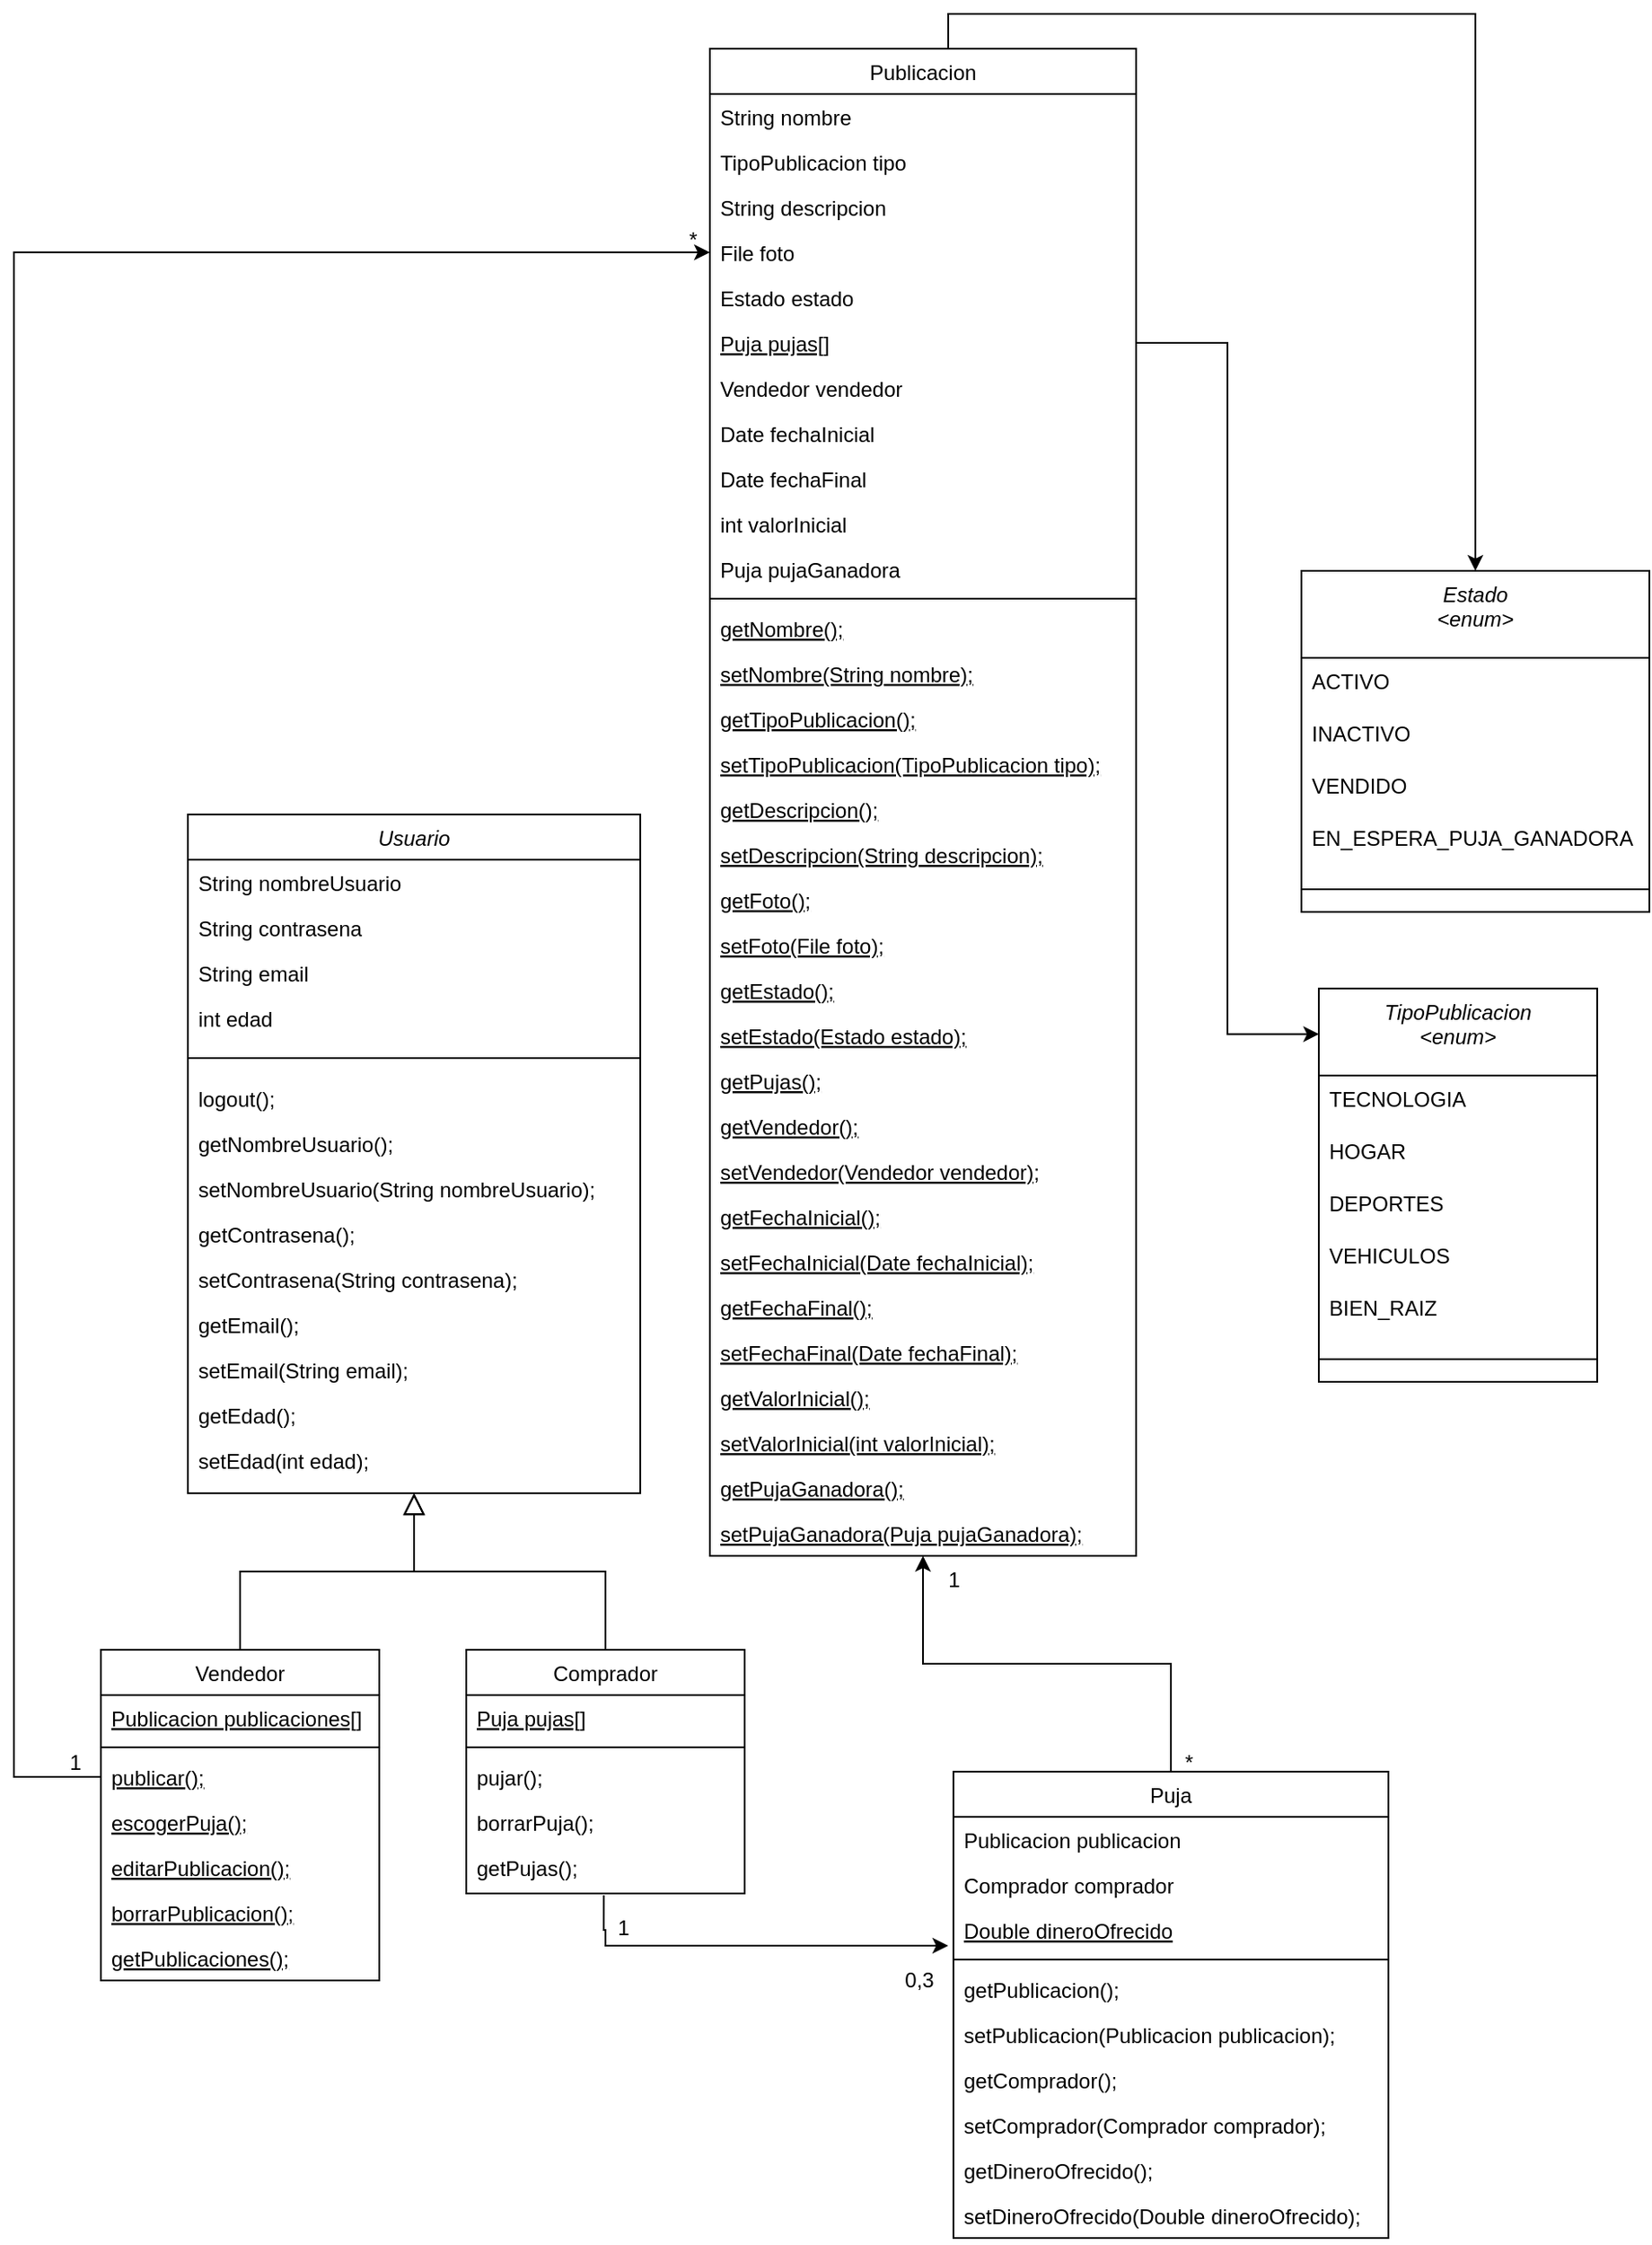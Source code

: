 <mxfile version="20.3.7" type="device"><diagram id="C5RBs43oDa-KdzZeNtuy" name="Page-1"><mxGraphModel dx="1332" dy="1953" grid="1" gridSize="10" guides="1" tooltips="1" connect="1" arrows="1" fold="1" page="1" pageScale="1" pageWidth="827" pageHeight="1169" math="0" shadow="0"><root><mxCell id="WIyWlLk6GJQsqaUBKTNV-0"/><mxCell id="WIyWlLk6GJQsqaUBKTNV-1" parent="WIyWlLk6GJQsqaUBKTNV-0"/><mxCell id="zkfFHV4jXpPFQw0GAbJ--0" value="Usuario" style="swimlane;fontStyle=2;align=center;verticalAlign=top;childLayout=stackLayout;horizontal=1;startSize=26;horizontalStack=0;resizeParent=1;resizeLast=0;collapsible=1;marginBottom=0;rounded=0;shadow=0;strokeWidth=1;" parent="WIyWlLk6GJQsqaUBKTNV-1" vertex="1"><mxGeometry x="170" y="-120" width="260" height="390" as="geometry"><mxRectangle x="230" y="140" width="160" height="26" as="alternateBounds"/></mxGeometry></mxCell><mxCell id="zkfFHV4jXpPFQw0GAbJ--1" value="String nombreUsuario" style="text;align=left;verticalAlign=top;spacingLeft=4;spacingRight=4;overflow=hidden;rotatable=0;points=[[0,0.5],[1,0.5]];portConstraint=eastwest;" parent="zkfFHV4jXpPFQw0GAbJ--0" vertex="1"><mxGeometry y="26" width="260" height="26" as="geometry"/></mxCell><mxCell id="zkfFHV4jXpPFQw0GAbJ--2" value="String contrasena" style="text;align=left;verticalAlign=top;spacingLeft=4;spacingRight=4;overflow=hidden;rotatable=0;points=[[0,0.5],[1,0.5]];portConstraint=eastwest;rounded=0;shadow=0;html=0;" parent="zkfFHV4jXpPFQw0GAbJ--0" vertex="1"><mxGeometry y="52" width="260" height="26" as="geometry"/></mxCell><mxCell id="zkfFHV4jXpPFQw0GAbJ--3" value="String email" style="text;align=left;verticalAlign=top;spacingLeft=4;spacingRight=4;overflow=hidden;rotatable=0;points=[[0,0.5],[1,0.5]];portConstraint=eastwest;rounded=0;shadow=0;html=0;" parent="zkfFHV4jXpPFQw0GAbJ--0" vertex="1"><mxGeometry y="78" width="260" height="26" as="geometry"/></mxCell><mxCell id="cQ-8jrIJ-CbPWfXARdb_-0" value="int edad" style="text;align=left;verticalAlign=top;spacingLeft=4;spacingRight=4;overflow=hidden;rotatable=0;points=[[0,0.5],[1,0.5]];portConstraint=eastwest;rounded=0;shadow=0;html=0;" parent="zkfFHV4jXpPFQw0GAbJ--0" vertex="1"><mxGeometry y="104" width="260" height="26" as="geometry"/></mxCell><mxCell id="zkfFHV4jXpPFQw0GAbJ--4" value="" style="line;html=1;strokeWidth=1;align=left;verticalAlign=middle;spacingTop=-1;spacingLeft=3;spacingRight=3;rotatable=0;labelPosition=right;points=[];portConstraint=eastwest;" parent="zkfFHV4jXpPFQw0GAbJ--0" vertex="1"><mxGeometry y="130" width="260" height="20" as="geometry"/></mxCell><mxCell id="cQ-8jrIJ-CbPWfXARdb_-45" value="logout();" style="text;align=left;verticalAlign=top;spacingLeft=4;spacingRight=4;overflow=hidden;rotatable=0;points=[[0,0.5],[1,0.5]];portConstraint=eastwest;rounded=0;shadow=0;html=0;" parent="zkfFHV4jXpPFQw0GAbJ--0" vertex="1"><mxGeometry y="150" width="260" height="26" as="geometry"/></mxCell><mxCell id="YpTbELvkRCFpcVtJSgEk-0" value="getNombreUsuario();" style="text;align=left;verticalAlign=top;spacingLeft=4;spacingRight=4;overflow=hidden;rotatable=0;points=[[0,0.5],[1,0.5]];portConstraint=eastwest;rounded=0;shadow=0;html=0;" parent="zkfFHV4jXpPFQw0GAbJ--0" vertex="1"><mxGeometry y="176" width="260" height="26" as="geometry"/></mxCell><mxCell id="YpTbELvkRCFpcVtJSgEk-1" value="setNombreUsuario(String nombreUsuario);" style="text;align=left;verticalAlign=top;spacingLeft=4;spacingRight=4;overflow=hidden;rotatable=0;points=[[0,0.5],[1,0.5]];portConstraint=eastwest;rounded=0;shadow=0;html=0;" parent="zkfFHV4jXpPFQw0GAbJ--0" vertex="1"><mxGeometry y="202" width="260" height="26" as="geometry"/></mxCell><mxCell id="YpTbELvkRCFpcVtJSgEk-2" value="getContrasena();" style="text;align=left;verticalAlign=top;spacingLeft=4;spacingRight=4;overflow=hidden;rotatable=0;points=[[0,0.5],[1,0.5]];portConstraint=eastwest;rounded=0;shadow=0;html=0;" parent="zkfFHV4jXpPFQw0GAbJ--0" vertex="1"><mxGeometry y="228" width="260" height="26" as="geometry"/></mxCell><mxCell id="YpTbELvkRCFpcVtJSgEk-3" value="setContrasena(String contrasena);" style="text;align=left;verticalAlign=top;spacingLeft=4;spacingRight=4;overflow=hidden;rotatable=0;points=[[0,0.5],[1,0.5]];portConstraint=eastwest;rounded=0;shadow=0;html=0;" parent="zkfFHV4jXpPFQw0GAbJ--0" vertex="1"><mxGeometry y="254" width="260" height="26" as="geometry"/></mxCell><mxCell id="YpTbELvkRCFpcVtJSgEk-4" value="getEmail();" style="text;align=left;verticalAlign=top;spacingLeft=4;spacingRight=4;overflow=hidden;rotatable=0;points=[[0,0.5],[1,0.5]];portConstraint=eastwest;rounded=0;shadow=0;html=0;" parent="zkfFHV4jXpPFQw0GAbJ--0" vertex="1"><mxGeometry y="280" width="260" height="26" as="geometry"/></mxCell><mxCell id="YpTbELvkRCFpcVtJSgEk-5" value="setEmail(String email);" style="text;align=left;verticalAlign=top;spacingLeft=4;spacingRight=4;overflow=hidden;rotatable=0;points=[[0,0.5],[1,0.5]];portConstraint=eastwest;rounded=0;shadow=0;html=0;" parent="zkfFHV4jXpPFQw0GAbJ--0" vertex="1"><mxGeometry y="306" width="260" height="26" as="geometry"/></mxCell><mxCell id="YpTbELvkRCFpcVtJSgEk-6" value="getEdad();" style="text;align=left;verticalAlign=top;spacingLeft=4;spacingRight=4;overflow=hidden;rotatable=0;points=[[0,0.5],[1,0.5]];portConstraint=eastwest;rounded=0;shadow=0;html=0;" parent="zkfFHV4jXpPFQw0GAbJ--0" vertex="1"><mxGeometry y="332" width="260" height="26" as="geometry"/></mxCell><mxCell id="YpTbELvkRCFpcVtJSgEk-7" value="setEdad(int edad);" style="text;align=left;verticalAlign=top;spacingLeft=4;spacingRight=4;overflow=hidden;rotatable=0;points=[[0,0.5],[1,0.5]];portConstraint=eastwest;rounded=0;shadow=0;html=0;" parent="zkfFHV4jXpPFQw0GAbJ--0" vertex="1"><mxGeometry y="358" width="260" height="26" as="geometry"/></mxCell><mxCell id="zkfFHV4jXpPFQw0GAbJ--6" value="Vendedor" style="swimlane;fontStyle=0;align=center;verticalAlign=top;childLayout=stackLayout;horizontal=1;startSize=26;horizontalStack=0;resizeParent=1;resizeLast=0;collapsible=1;marginBottom=0;rounded=0;shadow=0;strokeWidth=1;" parent="WIyWlLk6GJQsqaUBKTNV-1" vertex="1"><mxGeometry x="120" y="360" width="160" height="190" as="geometry"><mxRectangle x="130" y="380" width="160" height="26" as="alternateBounds"/></mxGeometry></mxCell><mxCell id="zkfFHV4jXpPFQw0GAbJ--10" value="Publicacion publicaciones[]" style="text;align=left;verticalAlign=top;spacingLeft=4;spacingRight=4;overflow=hidden;rotatable=0;points=[[0,0.5],[1,0.5]];portConstraint=eastwest;fontStyle=4" parent="zkfFHV4jXpPFQw0GAbJ--6" vertex="1"><mxGeometry y="26" width="160" height="26" as="geometry"/></mxCell><mxCell id="zkfFHV4jXpPFQw0GAbJ--9" value="" style="line;html=1;strokeWidth=1;align=left;verticalAlign=middle;spacingTop=-1;spacingLeft=3;spacingRight=3;rotatable=0;labelPosition=right;points=[];portConstraint=eastwest;" parent="zkfFHV4jXpPFQw0GAbJ--6" vertex="1"><mxGeometry y="52" width="160" height="8" as="geometry"/></mxCell><mxCell id="cQ-8jrIJ-CbPWfXARdb_-30" value="publicar();" style="text;align=left;verticalAlign=top;spacingLeft=4;spacingRight=4;overflow=hidden;rotatable=0;points=[[0,0.5],[1,0.5]];portConstraint=eastwest;fontStyle=4" parent="zkfFHV4jXpPFQw0GAbJ--6" vertex="1"><mxGeometry y="60" width="160" height="26" as="geometry"/></mxCell><mxCell id="cQ-8jrIJ-CbPWfXARdb_-42" value="escogerPuja();" style="text;align=left;verticalAlign=top;spacingLeft=4;spacingRight=4;overflow=hidden;rotatable=0;points=[[0,0.5],[1,0.5]];portConstraint=eastwest;fontStyle=4" parent="zkfFHV4jXpPFQw0GAbJ--6" vertex="1"><mxGeometry y="86" width="160" height="26" as="geometry"/></mxCell><mxCell id="cQ-8jrIJ-CbPWfXARdb_-43" value="editarPublicacion();" style="text;align=left;verticalAlign=top;spacingLeft=4;spacingRight=4;overflow=hidden;rotatable=0;points=[[0,0.5],[1,0.5]];portConstraint=eastwest;fontStyle=4" parent="zkfFHV4jXpPFQw0GAbJ--6" vertex="1"><mxGeometry y="112" width="160" height="26" as="geometry"/></mxCell><mxCell id="cQ-8jrIJ-CbPWfXARdb_-44" value="borrarPublicacion();" style="text;align=left;verticalAlign=top;spacingLeft=4;spacingRight=4;overflow=hidden;rotatable=0;points=[[0,0.5],[1,0.5]];portConstraint=eastwest;fontStyle=4" parent="zkfFHV4jXpPFQw0GAbJ--6" vertex="1"><mxGeometry y="138" width="160" height="26" as="geometry"/></mxCell><mxCell id="YpTbELvkRCFpcVtJSgEk-9" value="getPublicaciones();" style="text;align=left;verticalAlign=top;spacingLeft=4;spacingRight=4;overflow=hidden;rotatable=0;points=[[0,0.5],[1,0.5]];portConstraint=eastwest;fontStyle=4" parent="zkfFHV4jXpPFQw0GAbJ--6" vertex="1"><mxGeometry y="164" width="160" height="26" as="geometry"/></mxCell><mxCell id="zkfFHV4jXpPFQw0GAbJ--12" value="" style="endArrow=block;endSize=10;endFill=0;shadow=0;strokeWidth=1;rounded=0;edgeStyle=elbowEdgeStyle;elbow=vertical;" parent="WIyWlLk6GJQsqaUBKTNV-1" source="zkfFHV4jXpPFQw0GAbJ--6" target="zkfFHV4jXpPFQw0GAbJ--0" edge="1"><mxGeometry width="160" relative="1" as="geometry"><mxPoint x="200" y="203" as="sourcePoint"/><mxPoint x="200" y="203" as="targetPoint"/></mxGeometry></mxCell><mxCell id="zkfFHV4jXpPFQw0GAbJ--13" value="Comprador" style="swimlane;fontStyle=0;align=center;verticalAlign=top;childLayout=stackLayout;horizontal=1;startSize=26;horizontalStack=0;resizeParent=1;resizeLast=0;collapsible=1;marginBottom=0;rounded=0;shadow=0;strokeWidth=1;" parent="WIyWlLk6GJQsqaUBKTNV-1" vertex="1"><mxGeometry x="330" y="360" width="160" height="140" as="geometry"><mxRectangle x="340" y="380" width="170" height="26" as="alternateBounds"/></mxGeometry></mxCell><mxCell id="cQ-8jrIJ-CbPWfXARdb_-15" value="Puja pujas[]" style="text;align=left;verticalAlign=top;spacingLeft=4;spacingRight=4;overflow=hidden;rotatable=0;points=[[0,0.5],[1,0.5]];portConstraint=eastwest;fontStyle=4" parent="zkfFHV4jXpPFQw0GAbJ--13" vertex="1"><mxGeometry y="26" width="160" height="26" as="geometry"/></mxCell><mxCell id="zkfFHV4jXpPFQw0GAbJ--15" value="" style="line;html=1;strokeWidth=1;align=left;verticalAlign=middle;spacingTop=-1;spacingLeft=3;spacingRight=3;rotatable=0;labelPosition=right;points=[];portConstraint=eastwest;" parent="zkfFHV4jXpPFQw0GAbJ--13" vertex="1"><mxGeometry y="52" width="160" height="8" as="geometry"/></mxCell><mxCell id="cQ-8jrIJ-CbPWfXARdb_-1" value="pujar();" style="text;align=left;verticalAlign=top;spacingLeft=4;spacingRight=4;overflow=hidden;rotatable=0;points=[[0,0.5],[1,0.5]];portConstraint=eastwest;" parent="zkfFHV4jXpPFQw0GAbJ--13" vertex="1"><mxGeometry y="60" width="160" height="26" as="geometry"/></mxCell><mxCell id="cQ-8jrIJ-CbPWfXARdb_-46" value="borrarPuja();" style="text;align=left;verticalAlign=top;spacingLeft=4;spacingRight=4;overflow=hidden;rotatable=0;points=[[0,0.5],[1,0.5]];portConstraint=eastwest;" parent="zkfFHV4jXpPFQw0GAbJ--13" vertex="1"><mxGeometry y="86" width="160" height="26" as="geometry"/></mxCell><mxCell id="YpTbELvkRCFpcVtJSgEk-10" value="getPujas();" style="text;align=left;verticalAlign=top;spacingLeft=4;spacingRight=4;overflow=hidden;rotatable=0;points=[[0,0.5],[1,0.5]];portConstraint=eastwest;" parent="zkfFHV4jXpPFQw0GAbJ--13" vertex="1"><mxGeometry y="112" width="160" height="26" as="geometry"/></mxCell><mxCell id="zkfFHV4jXpPFQw0GAbJ--16" value="" style="endArrow=block;endSize=10;endFill=0;shadow=0;strokeWidth=1;rounded=0;edgeStyle=elbowEdgeStyle;elbow=vertical;" parent="WIyWlLk6GJQsqaUBKTNV-1" source="zkfFHV4jXpPFQw0GAbJ--13" target="zkfFHV4jXpPFQw0GAbJ--0" edge="1"><mxGeometry width="160" relative="1" as="geometry"><mxPoint x="210" y="373" as="sourcePoint"/><mxPoint x="310" y="271" as="targetPoint"/></mxGeometry></mxCell><mxCell id="YpTbELvkRCFpcVtJSgEk-37" style="edgeStyle=orthogonalEdgeStyle;rounded=0;orthogonalLoop=1;jettySize=auto;html=1;exitX=0.5;exitY=0;exitDx=0;exitDy=0;entryX=0.5;entryY=0;entryDx=0;entryDy=0;" parent="WIyWlLk6GJQsqaUBKTNV-1" source="zkfFHV4jXpPFQw0GAbJ--17" target="YpTbELvkRCFpcVtJSgEk-18" edge="1"><mxGeometry relative="1" as="geometry"><Array as="points"><mxPoint x="607" y="-580"/><mxPoint x="910" y="-580"/></Array></mxGeometry></mxCell><mxCell id="zkfFHV4jXpPFQw0GAbJ--17" value="Publicacion" style="swimlane;fontStyle=0;align=center;verticalAlign=top;childLayout=stackLayout;horizontal=1;startSize=26;horizontalStack=0;resizeParent=1;resizeLast=0;collapsible=1;marginBottom=0;rounded=0;shadow=0;strokeWidth=1;" parent="WIyWlLk6GJQsqaUBKTNV-1" vertex="1"><mxGeometry x="470" y="-560" width="245" height="866" as="geometry"><mxRectangle x="550" y="140" width="160" height="26" as="alternateBounds"/></mxGeometry></mxCell><mxCell id="cQ-8jrIJ-CbPWfXARdb_-4" value="String nombre" style="text;align=left;verticalAlign=top;spacingLeft=4;spacingRight=4;overflow=hidden;rotatable=0;points=[[0,0.5],[1,0.5]];portConstraint=eastwest;" parent="zkfFHV4jXpPFQw0GAbJ--17" vertex="1"><mxGeometry y="26" width="245" height="26" as="geometry"/></mxCell><mxCell id="cQ-8jrIJ-CbPWfXARdb_-41" value="TipoPublicacion tipo" style="text;align=left;verticalAlign=top;spacingLeft=4;spacingRight=4;overflow=hidden;rotatable=0;points=[[0,0.5],[1,0.5]];portConstraint=eastwest;" parent="zkfFHV4jXpPFQw0GAbJ--17" vertex="1"><mxGeometry y="52" width="245" height="26" as="geometry"/></mxCell><mxCell id="cQ-8jrIJ-CbPWfXARdb_-5" value="String descripcion" style="text;align=left;verticalAlign=top;spacingLeft=4;spacingRight=4;overflow=hidden;rotatable=0;points=[[0,0.5],[1,0.5]];portConstraint=eastwest;rounded=0;shadow=0;html=0;" parent="zkfFHV4jXpPFQw0GAbJ--17" vertex="1"><mxGeometry y="78" width="245" height="26" as="geometry"/></mxCell><mxCell id="cQ-8jrIJ-CbPWfXARdb_-6" value="File foto" style="text;align=left;verticalAlign=top;spacingLeft=4;spacingRight=4;overflow=hidden;rotatable=0;points=[[0,0.5],[1,0.5]];portConstraint=eastwest;rounded=0;shadow=0;html=0;" parent="zkfFHV4jXpPFQw0GAbJ--17" vertex="1"><mxGeometry y="104" width="245" height="26" as="geometry"/></mxCell><mxCell id="zkfFHV4jXpPFQw0GAbJ--20" value="Estado estado" style="text;align=left;verticalAlign=top;spacingLeft=4;spacingRight=4;overflow=hidden;rotatable=0;points=[[0,0.5],[1,0.5]];portConstraint=eastwest;rounded=0;shadow=0;html=0;" parent="zkfFHV4jXpPFQw0GAbJ--17" vertex="1"><mxGeometry y="130" width="245" height="26" as="geometry"/></mxCell><mxCell id="cQ-8jrIJ-CbPWfXARdb_-16" value="Puja pujas[]" style="text;align=left;verticalAlign=top;spacingLeft=4;spacingRight=4;overflow=hidden;rotatable=0;points=[[0,0.5],[1,0.5]];portConstraint=eastwest;fontStyle=4" parent="zkfFHV4jXpPFQw0GAbJ--17" vertex="1"><mxGeometry y="156" width="245" height="26" as="geometry"/></mxCell><mxCell id="cQ-8jrIJ-CbPWfXARdb_-7" value="Vendedor vendedor" style="text;align=left;verticalAlign=top;spacingLeft=4;spacingRight=4;overflow=hidden;rotatable=0;points=[[0,0.5],[1,0.5]];portConstraint=eastwest;rounded=0;shadow=0;html=0;" parent="zkfFHV4jXpPFQw0GAbJ--17" vertex="1"><mxGeometry y="182" width="245" height="26" as="geometry"/></mxCell><mxCell id="cQ-8jrIJ-CbPWfXARdb_-8" value="Date fechaInicial" style="text;align=left;verticalAlign=top;spacingLeft=4;spacingRight=4;overflow=hidden;rotatable=0;points=[[0,0.5],[1,0.5]];portConstraint=eastwest;rounded=0;shadow=0;html=0;" parent="zkfFHV4jXpPFQw0GAbJ--17" vertex="1"><mxGeometry y="208" width="245" height="26" as="geometry"/></mxCell><mxCell id="cQ-8jrIJ-CbPWfXARdb_-12" value="Date fechaFinal" style="text;align=left;verticalAlign=top;spacingLeft=4;spacingRight=4;overflow=hidden;rotatable=0;points=[[0,0.5],[1,0.5]];portConstraint=eastwest;rounded=0;shadow=0;html=0;" parent="zkfFHV4jXpPFQw0GAbJ--17" vertex="1"><mxGeometry y="234" width="245" height="26" as="geometry"/></mxCell><mxCell id="cQ-8jrIJ-CbPWfXARdb_-13" value="int valorInicial" style="text;align=left;verticalAlign=top;spacingLeft=4;spacingRight=4;overflow=hidden;rotatable=0;points=[[0,0.5],[1,0.5]];portConstraint=eastwest;rounded=0;shadow=0;html=0;" parent="zkfFHV4jXpPFQw0GAbJ--17" vertex="1"><mxGeometry y="260" width="245" height="26" as="geometry"/></mxCell><mxCell id="YpTbELvkRCFpcVtJSgEk-60" value="Puja pujaGanadora" style="text;align=left;verticalAlign=top;spacingLeft=4;spacingRight=4;overflow=hidden;rotatable=0;points=[[0,0.5],[1,0.5]];portConstraint=eastwest;rounded=0;shadow=0;html=0;" parent="zkfFHV4jXpPFQw0GAbJ--17" vertex="1"><mxGeometry y="286" width="245" height="26" as="geometry"/></mxCell><mxCell id="zkfFHV4jXpPFQw0GAbJ--23" value="" style="line;html=1;strokeWidth=1;align=left;verticalAlign=middle;spacingTop=-1;spacingLeft=3;spacingRight=3;rotatable=0;labelPosition=right;points=[];portConstraint=eastwest;" parent="zkfFHV4jXpPFQw0GAbJ--17" vertex="1"><mxGeometry y="312" width="245" height="8" as="geometry"/></mxCell><mxCell id="YpTbELvkRCFpcVtJSgEk-40" value="getNombre();" style="text;align=left;verticalAlign=top;spacingLeft=4;spacingRight=4;overflow=hidden;rotatable=0;points=[[0,0.5],[1,0.5]];portConstraint=eastwest;fontStyle=4" parent="zkfFHV4jXpPFQw0GAbJ--17" vertex="1"><mxGeometry y="320" width="245" height="26" as="geometry"/></mxCell><mxCell id="YpTbELvkRCFpcVtJSgEk-39" value="setNombre(String nombre);" style="text;align=left;verticalAlign=top;spacingLeft=4;spacingRight=4;overflow=hidden;rotatable=0;points=[[0,0.5],[1,0.5]];portConstraint=eastwest;fontStyle=4" parent="zkfFHV4jXpPFQw0GAbJ--17" vertex="1"><mxGeometry y="346" width="245" height="26" as="geometry"/></mxCell><mxCell id="YpTbELvkRCFpcVtJSgEk-41" value="getTipoPublicacion();" style="text;align=left;verticalAlign=top;spacingLeft=4;spacingRight=4;overflow=hidden;rotatable=0;points=[[0,0.5],[1,0.5]];portConstraint=eastwest;fontStyle=4" parent="zkfFHV4jXpPFQw0GAbJ--17" vertex="1"><mxGeometry y="372" width="245" height="26" as="geometry"/></mxCell><mxCell id="YpTbELvkRCFpcVtJSgEk-42" value="setTipoPublicacion(TipoPublicacion tipo);" style="text;align=left;verticalAlign=top;spacingLeft=4;spacingRight=4;overflow=hidden;rotatable=0;points=[[0,0.5],[1,0.5]];portConstraint=eastwest;fontStyle=4" parent="zkfFHV4jXpPFQw0GAbJ--17" vertex="1"><mxGeometry y="398" width="245" height="26" as="geometry"/></mxCell><mxCell id="YpTbELvkRCFpcVtJSgEk-43" value="getDescripcion();" style="text;align=left;verticalAlign=top;spacingLeft=4;spacingRight=4;overflow=hidden;rotatable=0;points=[[0,0.5],[1,0.5]];portConstraint=eastwest;fontStyle=4" parent="zkfFHV4jXpPFQw0GAbJ--17" vertex="1"><mxGeometry y="424" width="245" height="26" as="geometry"/></mxCell><mxCell id="YpTbELvkRCFpcVtJSgEk-44" value="setDescripcion(String descripcion);" style="text;align=left;verticalAlign=top;spacingLeft=4;spacingRight=4;overflow=hidden;rotatable=0;points=[[0,0.5],[1,0.5]];portConstraint=eastwest;fontStyle=4" parent="zkfFHV4jXpPFQw0GAbJ--17" vertex="1"><mxGeometry y="450" width="245" height="26" as="geometry"/></mxCell><mxCell id="YpTbELvkRCFpcVtJSgEk-45" value="getFoto();" style="text;align=left;verticalAlign=top;spacingLeft=4;spacingRight=4;overflow=hidden;rotatable=0;points=[[0,0.5],[1,0.5]];portConstraint=eastwest;fontStyle=4" parent="zkfFHV4jXpPFQw0GAbJ--17" vertex="1"><mxGeometry y="476" width="245" height="26" as="geometry"/></mxCell><mxCell id="YpTbELvkRCFpcVtJSgEk-47" value="setFoto(File foto);" style="text;align=left;verticalAlign=top;spacingLeft=4;spacingRight=4;overflow=hidden;rotatable=0;points=[[0,0.5],[1,0.5]];portConstraint=eastwest;fontStyle=4" parent="zkfFHV4jXpPFQw0GAbJ--17" vertex="1"><mxGeometry y="502" width="245" height="26" as="geometry"/></mxCell><mxCell id="YpTbELvkRCFpcVtJSgEk-48" value="getEstado();" style="text;align=left;verticalAlign=top;spacingLeft=4;spacingRight=4;overflow=hidden;rotatable=0;points=[[0,0.5],[1,0.5]];portConstraint=eastwest;fontStyle=4" parent="zkfFHV4jXpPFQw0GAbJ--17" vertex="1"><mxGeometry y="528" width="245" height="26" as="geometry"/></mxCell><mxCell id="YpTbELvkRCFpcVtJSgEk-49" value="setEstado(Estado estado);" style="text;align=left;verticalAlign=top;spacingLeft=4;spacingRight=4;overflow=hidden;rotatable=0;points=[[0,0.5],[1,0.5]];portConstraint=eastwest;fontStyle=4" parent="zkfFHV4jXpPFQw0GAbJ--17" vertex="1"><mxGeometry y="554" width="245" height="26" as="geometry"/></mxCell><mxCell id="YpTbELvkRCFpcVtJSgEk-50" value="getPujas();" style="text;align=left;verticalAlign=top;spacingLeft=4;spacingRight=4;overflow=hidden;rotatable=0;points=[[0,0.5],[1,0.5]];portConstraint=eastwest;fontStyle=4" parent="zkfFHV4jXpPFQw0GAbJ--17" vertex="1"><mxGeometry y="580" width="245" height="26" as="geometry"/></mxCell><mxCell id="YpTbELvkRCFpcVtJSgEk-52" value="getVendedor();" style="text;align=left;verticalAlign=top;spacingLeft=4;spacingRight=4;overflow=hidden;rotatable=0;points=[[0,0.5],[1,0.5]];portConstraint=eastwest;fontStyle=4" parent="zkfFHV4jXpPFQw0GAbJ--17" vertex="1"><mxGeometry y="606" width="245" height="26" as="geometry"/></mxCell><mxCell id="YpTbELvkRCFpcVtJSgEk-53" value="setVendedor(Vendedor vendedor);" style="text;align=left;verticalAlign=top;spacingLeft=4;spacingRight=4;overflow=hidden;rotatable=0;points=[[0,0.5],[1,0.5]];portConstraint=eastwest;fontStyle=4" parent="zkfFHV4jXpPFQw0GAbJ--17" vertex="1"><mxGeometry y="632" width="245" height="26" as="geometry"/></mxCell><mxCell id="YpTbELvkRCFpcVtJSgEk-54" value="getFechaInicial();" style="text;align=left;verticalAlign=top;spacingLeft=4;spacingRight=4;overflow=hidden;rotatable=0;points=[[0,0.5],[1,0.5]];portConstraint=eastwest;fontStyle=4" parent="zkfFHV4jXpPFQw0GAbJ--17" vertex="1"><mxGeometry y="658" width="245" height="26" as="geometry"/></mxCell><mxCell id="YpTbELvkRCFpcVtJSgEk-55" value="setFechaInicial(Date fechaInicial);" style="text;align=left;verticalAlign=top;spacingLeft=4;spacingRight=4;overflow=hidden;rotatable=0;points=[[0,0.5],[1,0.5]];portConstraint=eastwest;fontStyle=4" parent="zkfFHV4jXpPFQw0GAbJ--17" vertex="1"><mxGeometry y="684" width="245" height="26" as="geometry"/></mxCell><mxCell id="YpTbELvkRCFpcVtJSgEk-56" value="getFechaFinal();" style="text;align=left;verticalAlign=top;spacingLeft=4;spacingRight=4;overflow=hidden;rotatable=0;points=[[0,0.5],[1,0.5]];portConstraint=eastwest;fontStyle=4" parent="zkfFHV4jXpPFQw0GAbJ--17" vertex="1"><mxGeometry y="710" width="245" height="26" as="geometry"/></mxCell><mxCell id="YpTbELvkRCFpcVtJSgEk-57" value="setFechaFinal(Date fechaFinal);" style="text;align=left;verticalAlign=top;spacingLeft=4;spacingRight=4;overflow=hidden;rotatable=0;points=[[0,0.5],[1,0.5]];portConstraint=eastwest;fontStyle=4" parent="zkfFHV4jXpPFQw0GAbJ--17" vertex="1"><mxGeometry y="736" width="245" height="26" as="geometry"/></mxCell><mxCell id="YpTbELvkRCFpcVtJSgEk-58" value="getValorInicial();" style="text;align=left;verticalAlign=top;spacingLeft=4;spacingRight=4;overflow=hidden;rotatable=0;points=[[0,0.5],[1,0.5]];portConstraint=eastwest;fontStyle=4" parent="zkfFHV4jXpPFQw0GAbJ--17" vertex="1"><mxGeometry y="762" width="245" height="26" as="geometry"/></mxCell><mxCell id="YpTbELvkRCFpcVtJSgEk-59" value="setValorInicial(int valorInicial);" style="text;align=left;verticalAlign=top;spacingLeft=4;spacingRight=4;overflow=hidden;rotatable=0;points=[[0,0.5],[1,0.5]];portConstraint=eastwest;fontStyle=4" parent="zkfFHV4jXpPFQw0GAbJ--17" vertex="1"><mxGeometry y="788" width="245" height="26" as="geometry"/></mxCell><mxCell id="YpTbELvkRCFpcVtJSgEk-61" value="getPujaGanadora();" style="text;align=left;verticalAlign=top;spacingLeft=4;spacingRight=4;overflow=hidden;rotatable=0;points=[[0,0.5],[1,0.5]];portConstraint=eastwest;fontStyle=4" parent="zkfFHV4jXpPFQw0GAbJ--17" vertex="1"><mxGeometry y="814" width="245" height="26" as="geometry"/></mxCell><mxCell id="YpTbELvkRCFpcVtJSgEk-62" value="setPujaGanadora(Puja pujaGanadora);" style="text;align=left;verticalAlign=top;spacingLeft=4;spacingRight=4;overflow=hidden;rotatable=0;points=[[0,0.5],[1,0.5]];portConstraint=eastwest;fontStyle=4" parent="zkfFHV4jXpPFQw0GAbJ--17" vertex="1"><mxGeometry y="840" width="245" height="26" as="geometry"/></mxCell><mxCell id="YpTbELvkRCFpcVtJSgEk-17" style="edgeStyle=orthogonalEdgeStyle;rounded=0;orthogonalLoop=1;jettySize=auto;html=1;entryX=0.5;entryY=1;entryDx=0;entryDy=0;" parent="WIyWlLk6GJQsqaUBKTNV-1" source="cQ-8jrIJ-CbPWfXARdb_-17" target="zkfFHV4jXpPFQw0GAbJ--17" edge="1"><mxGeometry relative="1" as="geometry"/></mxCell><mxCell id="cQ-8jrIJ-CbPWfXARdb_-17" value="Puja" style="swimlane;fontStyle=0;align=center;verticalAlign=top;childLayout=stackLayout;horizontal=1;startSize=26;horizontalStack=0;resizeParent=1;resizeLast=0;collapsible=1;marginBottom=0;rounded=0;shadow=0;strokeWidth=1;" parent="WIyWlLk6GJQsqaUBKTNV-1" vertex="1"><mxGeometry x="610" y="430" width="250" height="268" as="geometry"><mxRectangle x="550" y="140" width="160" height="26" as="alternateBounds"/></mxGeometry></mxCell><mxCell id="cQ-8jrIJ-CbPWfXARdb_-18" value="Publicacion publicacion" style="text;align=left;verticalAlign=top;spacingLeft=4;spacingRight=4;overflow=hidden;rotatable=0;points=[[0,0.5],[1,0.5]];portConstraint=eastwest;" parent="cQ-8jrIJ-CbPWfXARdb_-17" vertex="1"><mxGeometry y="26" width="250" height="26" as="geometry"/></mxCell><mxCell id="YpTbELvkRCFpcVtJSgEk-36" value="Comprador comprador" style="text;align=left;verticalAlign=top;spacingLeft=4;spacingRight=4;overflow=hidden;rotatable=0;points=[[0,0.5],[1,0.5]];portConstraint=eastwest;" parent="cQ-8jrIJ-CbPWfXARdb_-17" vertex="1"><mxGeometry y="52" width="250" height="26" as="geometry"/></mxCell><mxCell id="cQ-8jrIJ-CbPWfXARdb_-20" value="Double dineroOfrecido" style="text;align=left;verticalAlign=top;spacingLeft=4;spacingRight=4;overflow=hidden;rotatable=0;points=[[0,0.5],[1,0.5]];portConstraint=eastwest;fontStyle=4" parent="cQ-8jrIJ-CbPWfXARdb_-17" vertex="1"><mxGeometry y="78" width="250" height="26" as="geometry"/></mxCell><mxCell id="cQ-8jrIJ-CbPWfXARdb_-23" value="" style="line;html=1;strokeWidth=1;align=left;verticalAlign=middle;spacingTop=-1;spacingLeft=3;spacingRight=3;rotatable=0;labelPosition=right;points=[];portConstraint=eastwest;" parent="cQ-8jrIJ-CbPWfXARdb_-17" vertex="1"><mxGeometry y="104" width="250" height="8" as="geometry"/></mxCell><mxCell id="YpTbELvkRCFpcVtJSgEk-11" value="getPublicacion();" style="text;align=left;verticalAlign=top;spacingLeft=4;spacingRight=4;overflow=hidden;rotatable=0;points=[[0,0.5],[1,0.5]];portConstraint=eastwest;" parent="cQ-8jrIJ-CbPWfXARdb_-17" vertex="1"><mxGeometry y="112" width="250" height="26" as="geometry"/></mxCell><mxCell id="YpTbELvkRCFpcVtJSgEk-12" value="setPublicacion(Publicacion publicacion);" style="text;align=left;verticalAlign=top;spacingLeft=4;spacingRight=4;overflow=hidden;rotatable=0;points=[[0,0.5],[1,0.5]];portConstraint=eastwest;" parent="cQ-8jrIJ-CbPWfXARdb_-17" vertex="1"><mxGeometry y="138" width="250" height="26" as="geometry"/></mxCell><mxCell id="YpTbELvkRCFpcVtJSgEk-64" value="getComprador();" style="text;align=left;verticalAlign=top;spacingLeft=4;spacingRight=4;overflow=hidden;rotatable=0;points=[[0,0.5],[1,0.5]];portConstraint=eastwest;" parent="cQ-8jrIJ-CbPWfXARdb_-17" vertex="1"><mxGeometry y="164" width="250" height="26" as="geometry"/></mxCell><mxCell id="YpTbELvkRCFpcVtJSgEk-65" value="setComprador(Comprador comprador);" style="text;align=left;verticalAlign=top;spacingLeft=4;spacingRight=4;overflow=hidden;rotatable=0;points=[[0,0.5],[1,0.5]];portConstraint=eastwest;" parent="cQ-8jrIJ-CbPWfXARdb_-17" vertex="1"><mxGeometry y="190" width="250" height="26" as="geometry"/></mxCell><mxCell id="YpTbELvkRCFpcVtJSgEk-66" value="getDineroOfrecido();" style="text;align=left;verticalAlign=top;spacingLeft=4;spacingRight=4;overflow=hidden;rotatable=0;points=[[0,0.5],[1,0.5]];portConstraint=eastwest;" parent="cQ-8jrIJ-CbPWfXARdb_-17" vertex="1"><mxGeometry y="216" width="250" height="26" as="geometry"/></mxCell><mxCell id="YpTbELvkRCFpcVtJSgEk-67" value="setDineroOfrecido(Double dineroOfrecido);" style="text;align=left;verticalAlign=top;spacingLeft=4;spacingRight=4;overflow=hidden;rotatable=0;points=[[0,0.5],[1,0.5]];portConstraint=eastwest;" parent="cQ-8jrIJ-CbPWfXARdb_-17" vertex="1"><mxGeometry y="242" width="250" height="26" as="geometry"/></mxCell><mxCell id="cQ-8jrIJ-CbPWfXARdb_-32" value="TipoPublicacion&#xA;&lt;enum&gt;" style="swimlane;fontStyle=2;align=center;verticalAlign=top;childLayout=stackLayout;horizontal=1;startSize=50;horizontalStack=0;resizeParent=1;resizeLast=0;collapsible=1;marginBottom=0;rounded=0;shadow=0;strokeWidth=1;" parent="WIyWlLk6GJQsqaUBKTNV-1" vertex="1"><mxGeometry x="820" y="-20" width="160" height="226" as="geometry"><mxRectangle x="230" y="140" width="160" height="26" as="alternateBounds"/></mxGeometry></mxCell><mxCell id="cQ-8jrIJ-CbPWfXARdb_-39" value="TECNOLOGIA&#xA;&#xA;" style="text;align=left;verticalAlign=top;spacingLeft=4;spacingRight=4;overflow=hidden;rotatable=0;points=[[0,0.5],[1,0.5]];portConstraint=eastwest;rounded=0;shadow=0;html=0;" parent="cQ-8jrIJ-CbPWfXARdb_-32" vertex="1"><mxGeometry y="50" width="160" height="30" as="geometry"/></mxCell><mxCell id="YpTbELvkRCFpcVtJSgEk-28" value="HOGAR&#xA;" style="text;align=left;verticalAlign=top;spacingLeft=4;spacingRight=4;overflow=hidden;rotatable=0;points=[[0,0.5],[1,0.5]];portConstraint=eastwest;rounded=0;shadow=0;html=0;" parent="cQ-8jrIJ-CbPWfXARdb_-32" vertex="1"><mxGeometry y="80" width="160" height="30" as="geometry"/></mxCell><mxCell id="YpTbELvkRCFpcVtJSgEk-29" value="DEPORTES&#xA;" style="text;align=left;verticalAlign=top;spacingLeft=4;spacingRight=4;overflow=hidden;rotatable=0;points=[[0,0.5],[1,0.5]];portConstraint=eastwest;rounded=0;shadow=0;html=0;" parent="cQ-8jrIJ-CbPWfXARdb_-32" vertex="1"><mxGeometry y="110" width="160" height="30" as="geometry"/></mxCell><mxCell id="YpTbELvkRCFpcVtJSgEk-30" value="VEHICULOS&#xA;" style="text;align=left;verticalAlign=top;spacingLeft=4;spacingRight=4;overflow=hidden;rotatable=0;points=[[0,0.5],[1,0.5]];portConstraint=eastwest;rounded=0;shadow=0;html=0;" parent="cQ-8jrIJ-CbPWfXARdb_-32" vertex="1"><mxGeometry y="140" width="160" height="30" as="geometry"/></mxCell><mxCell id="YpTbELvkRCFpcVtJSgEk-31" value="BIEN_RAIZ&#xA;" style="text;align=left;verticalAlign=top;spacingLeft=4;spacingRight=4;overflow=hidden;rotatable=0;points=[[0,0.5],[1,0.5]];portConstraint=eastwest;rounded=0;shadow=0;html=0;" parent="cQ-8jrIJ-CbPWfXARdb_-32" vertex="1"><mxGeometry y="170" width="160" height="30" as="geometry"/></mxCell><mxCell id="cQ-8jrIJ-CbPWfXARdb_-37" value="" style="line;html=1;strokeWidth=1;align=left;verticalAlign=middle;spacingTop=-1;spacingLeft=3;spacingRight=3;rotatable=0;labelPosition=right;points=[];portConstraint=eastwest;" parent="cQ-8jrIJ-CbPWfXARdb_-32" vertex="1"><mxGeometry y="200" width="160" height="26" as="geometry"/></mxCell><mxCell id="YpTbELvkRCFpcVtJSgEk-18" value="Estado&#xA;&lt;enum&gt;" style="swimlane;fontStyle=2;align=center;verticalAlign=top;childLayout=stackLayout;horizontal=1;startSize=50;horizontalStack=0;resizeParent=1;resizeLast=0;collapsible=1;marginBottom=0;rounded=0;shadow=0;strokeWidth=1;" parent="WIyWlLk6GJQsqaUBKTNV-1" vertex="1"><mxGeometry x="810" y="-260" width="200" height="196" as="geometry"><mxRectangle x="230" y="140" width="160" height="26" as="alternateBounds"/></mxGeometry></mxCell><mxCell id="YpTbELvkRCFpcVtJSgEk-19" value="ACTIVO" style="text;align=left;verticalAlign=top;spacingLeft=4;spacingRight=4;overflow=hidden;rotatable=0;points=[[0,0.5],[1,0.5]];portConstraint=eastwest;rounded=0;shadow=0;html=0;" parent="YpTbELvkRCFpcVtJSgEk-18" vertex="1"><mxGeometry y="50" width="200" height="30" as="geometry"/></mxCell><mxCell id="YpTbELvkRCFpcVtJSgEk-22" value="INACTIVO" style="text;align=left;verticalAlign=top;spacingLeft=4;spacingRight=4;overflow=hidden;rotatable=0;points=[[0,0.5],[1,0.5]];portConstraint=eastwest;rounded=0;shadow=0;html=0;" parent="YpTbELvkRCFpcVtJSgEk-18" vertex="1"><mxGeometry y="80" width="200" height="30" as="geometry"/></mxCell><mxCell id="YpTbELvkRCFpcVtJSgEk-21" value="VENDIDO" style="text;align=left;verticalAlign=top;spacingLeft=4;spacingRight=4;overflow=hidden;rotatable=0;points=[[0,0.5],[1,0.5]];portConstraint=eastwest;rounded=0;shadow=0;html=0;" parent="YpTbELvkRCFpcVtJSgEk-18" vertex="1"><mxGeometry y="110" width="200" height="30" as="geometry"/></mxCell><mxCell id="YpTbELvkRCFpcVtJSgEk-23" value="EN_ESPERA_PUJA_GANADORA" style="text;align=left;verticalAlign=top;spacingLeft=4;spacingRight=4;overflow=hidden;rotatable=0;points=[[0,0.5],[1,0.5]];portConstraint=eastwest;rounded=0;shadow=0;html=0;" parent="YpTbELvkRCFpcVtJSgEk-18" vertex="1"><mxGeometry y="140" width="200" height="30" as="geometry"/></mxCell><mxCell id="YpTbELvkRCFpcVtJSgEk-20" value="" style="line;html=1;strokeWidth=1;align=left;verticalAlign=middle;spacingTop=-1;spacingLeft=3;spacingRight=3;rotatable=0;labelPosition=right;points=[];portConstraint=eastwest;" parent="YpTbELvkRCFpcVtJSgEk-18" vertex="1"><mxGeometry y="170" width="200" height="26" as="geometry"/></mxCell><mxCell id="YpTbELvkRCFpcVtJSgEk-38" style="edgeStyle=orthogonalEdgeStyle;rounded=0;orthogonalLoop=1;jettySize=auto;html=1;entryX=0.001;entryY=0.116;entryDx=0;entryDy=0;entryPerimeter=0;" parent="WIyWlLk6GJQsqaUBKTNV-1" source="cQ-8jrIJ-CbPWfXARdb_-16" target="cQ-8jrIJ-CbPWfXARdb_-32" edge="1"><mxGeometry relative="1" as="geometry"/></mxCell><mxCell id="YpTbELvkRCFpcVtJSgEk-63" style="edgeStyle=orthogonalEdgeStyle;rounded=0;orthogonalLoop=1;jettySize=auto;html=1;entryX=0;entryY=0.5;entryDx=0;entryDy=0;" parent="WIyWlLk6GJQsqaUBKTNV-1" source="cQ-8jrIJ-CbPWfXARdb_-30" target="cQ-8jrIJ-CbPWfXARdb_-6" edge="1"><mxGeometry relative="1" as="geometry"><Array as="points"><mxPoint x="70" y="433"/><mxPoint x="70" y="-443"/></Array></mxGeometry></mxCell><mxCell id="gbPZ9xvL_MpfsZz1tR7k-0" value="1" style="text;html=1;align=center;verticalAlign=middle;resizable=0;points=[];autosize=1;strokeColor=none;fillColor=none;" vertex="1" parent="WIyWlLk6GJQsqaUBKTNV-1"><mxGeometry x="405" y="505" width="30" height="30" as="geometry"/></mxCell><mxCell id="gbPZ9xvL_MpfsZz1tR7k-2" value="0,3" style="text;html=1;align=center;verticalAlign=middle;resizable=0;points=[];autosize=1;strokeColor=none;fillColor=none;" vertex="1" parent="WIyWlLk6GJQsqaUBKTNV-1"><mxGeometry x="570" y="535" width="40" height="30" as="geometry"/></mxCell><mxCell id="gbPZ9xvL_MpfsZz1tR7k-3" value="&lt;div&gt;1&lt;/div&gt;" style="text;html=1;align=center;verticalAlign=middle;resizable=0;points=[];autosize=1;strokeColor=none;fillColor=none;" vertex="1" parent="WIyWlLk6GJQsqaUBKTNV-1"><mxGeometry x="90" y="410" width="30" height="30" as="geometry"/></mxCell><mxCell id="gbPZ9xvL_MpfsZz1tR7k-4" value="&lt;div&gt;*&lt;/div&gt;" style="text;html=1;align=center;verticalAlign=middle;resizable=0;points=[];autosize=1;strokeColor=none;fillColor=none;" vertex="1" parent="WIyWlLk6GJQsqaUBKTNV-1"><mxGeometry x="445" y="-465" width="30" height="30" as="geometry"/></mxCell><mxCell id="gbPZ9xvL_MpfsZz1tR7k-5" value="1" style="text;html=1;align=center;verticalAlign=middle;resizable=0;points=[];autosize=1;strokeColor=none;fillColor=none;" vertex="1" parent="WIyWlLk6GJQsqaUBKTNV-1"><mxGeometry x="595" y="305" width="30" height="30" as="geometry"/></mxCell><mxCell id="gbPZ9xvL_MpfsZz1tR7k-6" value="*" style="text;html=1;align=center;verticalAlign=middle;resizable=0;points=[];autosize=1;strokeColor=none;fillColor=none;" vertex="1" parent="WIyWlLk6GJQsqaUBKTNV-1"><mxGeometry x="730" y="410" width="30" height="30" as="geometry"/></mxCell><mxCell id="cQ-8jrIJ-CbPWfXARdb_-25" style="edgeStyle=orthogonalEdgeStyle;rounded=0;orthogonalLoop=1;jettySize=auto;html=1;exitX=0.494;exitY=1.115;exitDx=0;exitDy=0;exitPerimeter=0;" parent="WIyWlLk6GJQsqaUBKTNV-1" source="YpTbELvkRCFpcVtJSgEk-10" edge="1"><mxGeometry relative="1" as="geometry"><mxPoint x="607" y="530" as="targetPoint"/><Array as="points"><mxPoint x="409" y="521"/><mxPoint x="410" y="521"/><mxPoint x="410" y="530"/><mxPoint x="607" y="530"/></Array><mxPoint x="540" y="481" as="sourcePoint"/></mxGeometry></mxCell></root></mxGraphModel></diagram></mxfile>